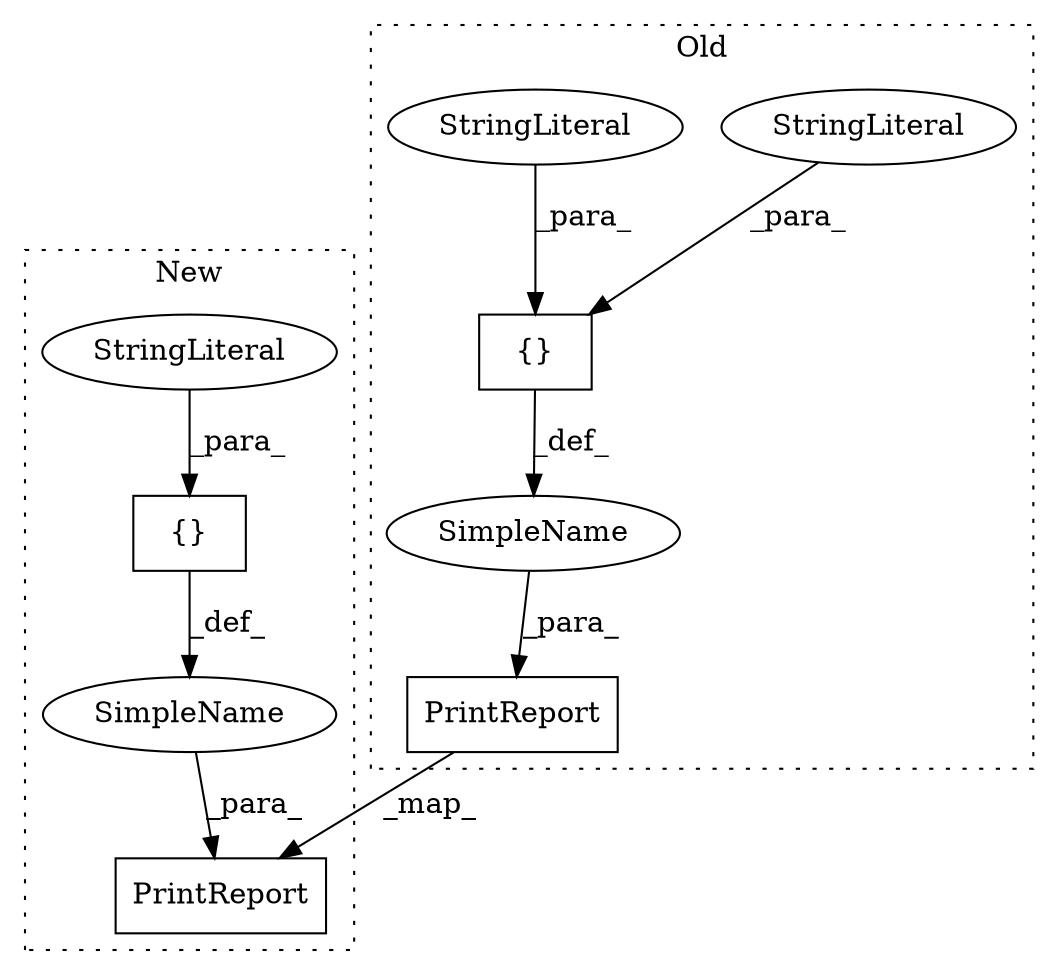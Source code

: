 digraph G {
subgraph cluster0 {
1 [label="PrintReport" a="32" s="3824,3924" l="12,1" shape="box"];
3 [label="{}" a="4" s="3848,3923" l="1,1" shape="box"];
6 [label="SimpleName" a="42" s="" l="" shape="ellipse"];
7 [label="StringLiteral" a="45" s="3884" l="4" shape="ellipse"];
8 [label="StringLiteral" a="45" s="3869" l="14" shape="ellipse"];
label = "Old";
style="dotted";
}
subgraph cluster1 {
2 [label="PrintReport" a="32" s="3644,3744" l="12,1" shape="box"];
4 [label="{}" a="4" s="3668,3743" l="1,1" shape="box"];
5 [label="SimpleName" a="42" s="" l="" shape="ellipse"];
9 [label="StringLiteral" a="45" s="3721" l="22" shape="ellipse"];
label = "New";
style="dotted";
}
1 -> 2 [label="_map_"];
3 -> 6 [label="_def_"];
4 -> 5 [label="_def_"];
5 -> 2 [label="_para_"];
6 -> 1 [label="_para_"];
7 -> 3 [label="_para_"];
8 -> 3 [label="_para_"];
9 -> 4 [label="_para_"];
}
